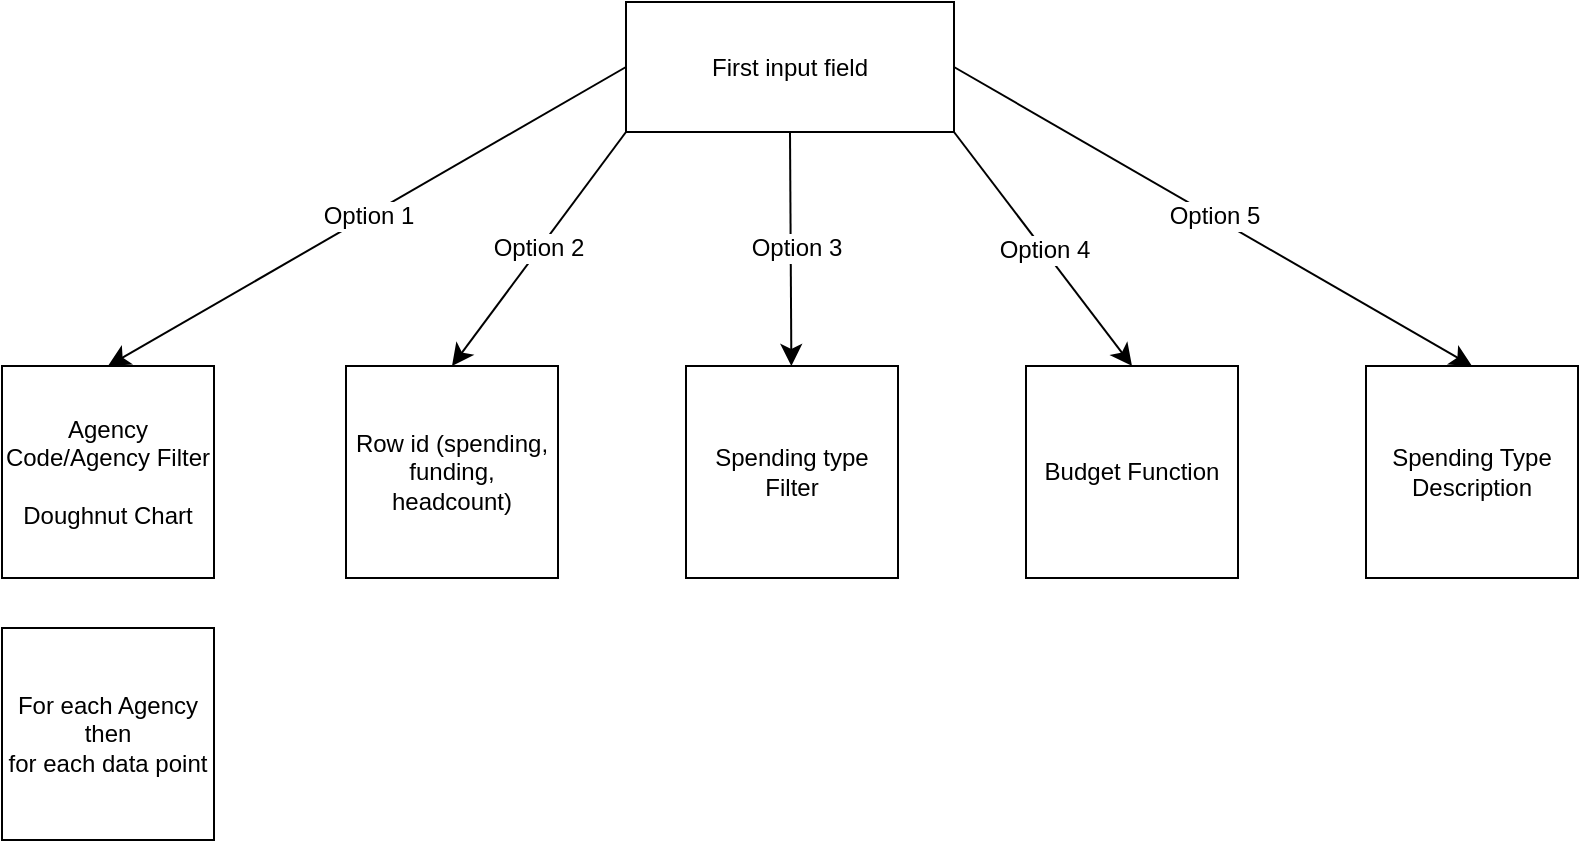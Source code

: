 <mxfile version="24.0.6" type="github">
  <diagram name="Page-1" id="EMMeVgMW24aV4jfTmwC9">
    <mxGraphModel dx="1330" dy="1223" grid="0" gridSize="10" guides="1" tooltips="1" connect="1" arrows="1" fold="1" page="0" pageScale="1" pageWidth="850" pageHeight="1100" math="0" shadow="0">
      <root>
        <mxCell id="0" />
        <mxCell id="1" parent="0" />
        <mxCell id="UtIuo94SyEEXN8-UgnaT-1" value="First input field" style="rounded=0;whiteSpace=wrap;html=1;" vertex="1" parent="1">
          <mxGeometry x="438" y="-160" width="164" height="65" as="geometry" />
        </mxCell>
        <mxCell id="UtIuo94SyEEXN8-UgnaT-2" value="&lt;div&gt;Agency Code/Agency Filter&lt;/div&gt;&lt;div&gt;&lt;br&gt;&lt;/div&gt;&lt;div&gt;Doughnut Chart&lt;br&gt;&lt;/div&gt;" style="whiteSpace=wrap;html=1;aspect=fixed;" vertex="1" parent="1">
          <mxGeometry x="126" y="22" width="106" height="106" as="geometry" />
        </mxCell>
        <mxCell id="UtIuo94SyEEXN8-UgnaT-3" value="Row id (spending, funding, headcount)" style="whiteSpace=wrap;html=1;aspect=fixed;" vertex="1" parent="1">
          <mxGeometry x="298" y="22" width="106" height="106" as="geometry" />
        </mxCell>
        <mxCell id="UtIuo94SyEEXN8-UgnaT-4" value="Spending type Filter" style="whiteSpace=wrap;html=1;aspect=fixed;" vertex="1" parent="1">
          <mxGeometry x="468" y="22" width="106" height="106" as="geometry" />
        </mxCell>
        <mxCell id="UtIuo94SyEEXN8-UgnaT-5" value="Budget Function" style="whiteSpace=wrap;html=1;aspect=fixed;" vertex="1" parent="1">
          <mxGeometry x="638" y="22" width="106" height="106" as="geometry" />
        </mxCell>
        <mxCell id="UtIuo94SyEEXN8-UgnaT-6" value="Spending Type Description" style="whiteSpace=wrap;html=1;aspect=fixed;" vertex="1" parent="1">
          <mxGeometry x="808" y="22" width="106" height="106" as="geometry" />
        </mxCell>
        <mxCell id="UtIuo94SyEEXN8-UgnaT-10" value="" style="endArrow=classic;html=1;rounded=0;fontSize=12;startSize=8;endSize=8;curved=1;entryX=0.5;entryY=0;entryDx=0;entryDy=0;exitX=0;exitY=0.5;exitDx=0;exitDy=0;" edge="1" parent="1" source="UtIuo94SyEEXN8-UgnaT-1" target="UtIuo94SyEEXN8-UgnaT-2">
          <mxGeometry relative="1" as="geometry">
            <mxPoint x="353" y="-160" as="sourcePoint" />
            <mxPoint x="780" y="213" as="targetPoint" />
          </mxGeometry>
        </mxCell>
        <mxCell id="UtIuo94SyEEXN8-UgnaT-11" value="Option 1" style="edgeLabel;resizable=0;html=1;fontSize=12;;align=center;verticalAlign=middle;" connectable="0" vertex="1" parent="UtIuo94SyEEXN8-UgnaT-10">
          <mxGeometry relative="1" as="geometry" />
        </mxCell>
        <mxCell id="UtIuo94SyEEXN8-UgnaT-13" value="" style="endArrow=classic;html=1;rounded=0;fontSize=12;startSize=8;endSize=8;curved=1;entryX=0.5;entryY=0;entryDx=0;entryDy=0;exitX=0;exitY=1;exitDx=0;exitDy=0;" edge="1" parent="1" source="UtIuo94SyEEXN8-UgnaT-1" target="UtIuo94SyEEXN8-UgnaT-3">
          <mxGeometry width="50" height="50" relative="1" as="geometry">
            <mxPoint x="705" y="238" as="sourcePoint" />
            <mxPoint x="755" y="188" as="targetPoint" />
          </mxGeometry>
        </mxCell>
        <mxCell id="UtIuo94SyEEXN8-UgnaT-14" value="Option 2" style="edgeLabel;html=1;align=center;verticalAlign=middle;resizable=0;points=[];fontSize=12;" vertex="1" connectable="0" parent="UtIuo94SyEEXN8-UgnaT-13">
          <mxGeometry x="-0.001" y="-1" relative="1" as="geometry">
            <mxPoint as="offset" />
          </mxGeometry>
        </mxCell>
        <mxCell id="UtIuo94SyEEXN8-UgnaT-15" value="" style="endArrow=classic;html=1;rounded=0;fontSize=12;startSize=8;endSize=8;curved=1;exitX=0.5;exitY=1;exitDx=0;exitDy=0;" edge="1" parent="1" source="UtIuo94SyEEXN8-UgnaT-1" target="UtIuo94SyEEXN8-UgnaT-4">
          <mxGeometry width="50" height="50" relative="1" as="geometry">
            <mxPoint x="705" y="238" as="sourcePoint" />
            <mxPoint x="755" y="188" as="targetPoint" />
          </mxGeometry>
        </mxCell>
        <mxCell id="UtIuo94SyEEXN8-UgnaT-16" value="Option 3" style="edgeLabel;html=1;align=center;verticalAlign=middle;resizable=0;points=[];fontSize=12;" vertex="1" connectable="0" parent="UtIuo94SyEEXN8-UgnaT-15">
          <mxGeometry x="-0.008" y="2" relative="1" as="geometry">
            <mxPoint as="offset" />
          </mxGeometry>
        </mxCell>
        <mxCell id="UtIuo94SyEEXN8-UgnaT-17" value="" style="endArrow=classic;html=1;rounded=0;fontSize=12;startSize=8;endSize=8;curved=1;exitX=1;exitY=1;exitDx=0;exitDy=0;entryX=0.5;entryY=0;entryDx=0;entryDy=0;" edge="1" parent="1" source="UtIuo94SyEEXN8-UgnaT-1" target="UtIuo94SyEEXN8-UgnaT-5">
          <mxGeometry relative="1" as="geometry">
            <mxPoint x="680" y="213" as="sourcePoint" />
            <mxPoint x="780" y="213" as="targetPoint" />
          </mxGeometry>
        </mxCell>
        <mxCell id="UtIuo94SyEEXN8-UgnaT-18" value="Option 4" style="edgeLabel;resizable=0;html=1;fontSize=12;;align=center;verticalAlign=middle;" connectable="0" vertex="1" parent="UtIuo94SyEEXN8-UgnaT-17">
          <mxGeometry relative="1" as="geometry" />
        </mxCell>
        <mxCell id="UtIuo94SyEEXN8-UgnaT-23" value="" style="endArrow=classic;html=1;rounded=0;fontSize=12;startSize=8;endSize=8;curved=1;exitX=1;exitY=0.5;exitDx=0;exitDy=0;entryX=0.5;entryY=0;entryDx=0;entryDy=0;" edge="1" parent="1" source="UtIuo94SyEEXN8-UgnaT-1" target="UtIuo94SyEEXN8-UgnaT-6">
          <mxGeometry relative="1" as="geometry">
            <mxPoint x="680" y="213" as="sourcePoint" />
            <mxPoint x="780" y="213" as="targetPoint" />
          </mxGeometry>
        </mxCell>
        <mxCell id="UtIuo94SyEEXN8-UgnaT-24" value="Option 5" style="edgeLabel;resizable=0;html=1;fontSize=12;;align=center;verticalAlign=middle;" connectable="0" vertex="1" parent="UtIuo94SyEEXN8-UgnaT-23">
          <mxGeometry relative="1" as="geometry" />
        </mxCell>
        <mxCell id="UtIuo94SyEEXN8-UgnaT-27" value="&lt;div&gt;For each Agency &lt;br&gt;&lt;/div&gt;&lt;div&gt;then&lt;/div&gt;&lt;div&gt;for each data point&lt;br&gt;&lt;/div&gt;" style="whiteSpace=wrap;html=1;aspect=fixed;" vertex="1" parent="1">
          <mxGeometry x="126" y="153" width="106" height="106" as="geometry" />
        </mxCell>
      </root>
    </mxGraphModel>
  </diagram>
</mxfile>
